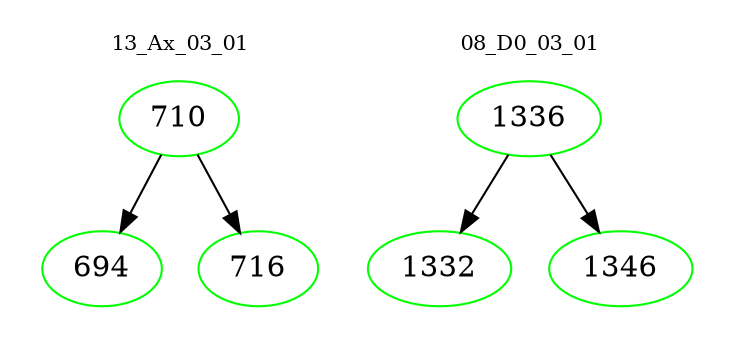 digraph{
subgraph cluster_0 {
color = white
label = "13_Ax_03_01";
fontsize=10;
T0_710 [label="710", color="green"]
T0_710 -> T0_694 [color="black"]
T0_694 [label="694", color="green"]
T0_710 -> T0_716 [color="black"]
T0_716 [label="716", color="green"]
}
subgraph cluster_1 {
color = white
label = "08_D0_03_01";
fontsize=10;
T1_1336 [label="1336", color="green"]
T1_1336 -> T1_1332 [color="black"]
T1_1332 [label="1332", color="green"]
T1_1336 -> T1_1346 [color="black"]
T1_1346 [label="1346", color="green"]
}
}
